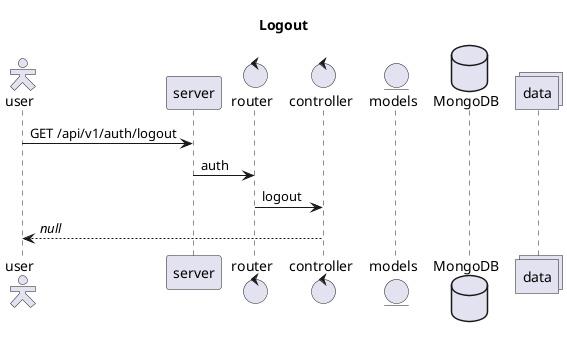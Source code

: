 @startuml sequence
title Logout
skinparam actorStyle Hollow
actor user
participant server
control router
control controller
entity models
database MongoDB as db
collections data
user -> server : GET /api/v1/auth/logout
server -> router : auth
router -> controller : logout
user <-- controller : <i>null</i>
@enduml